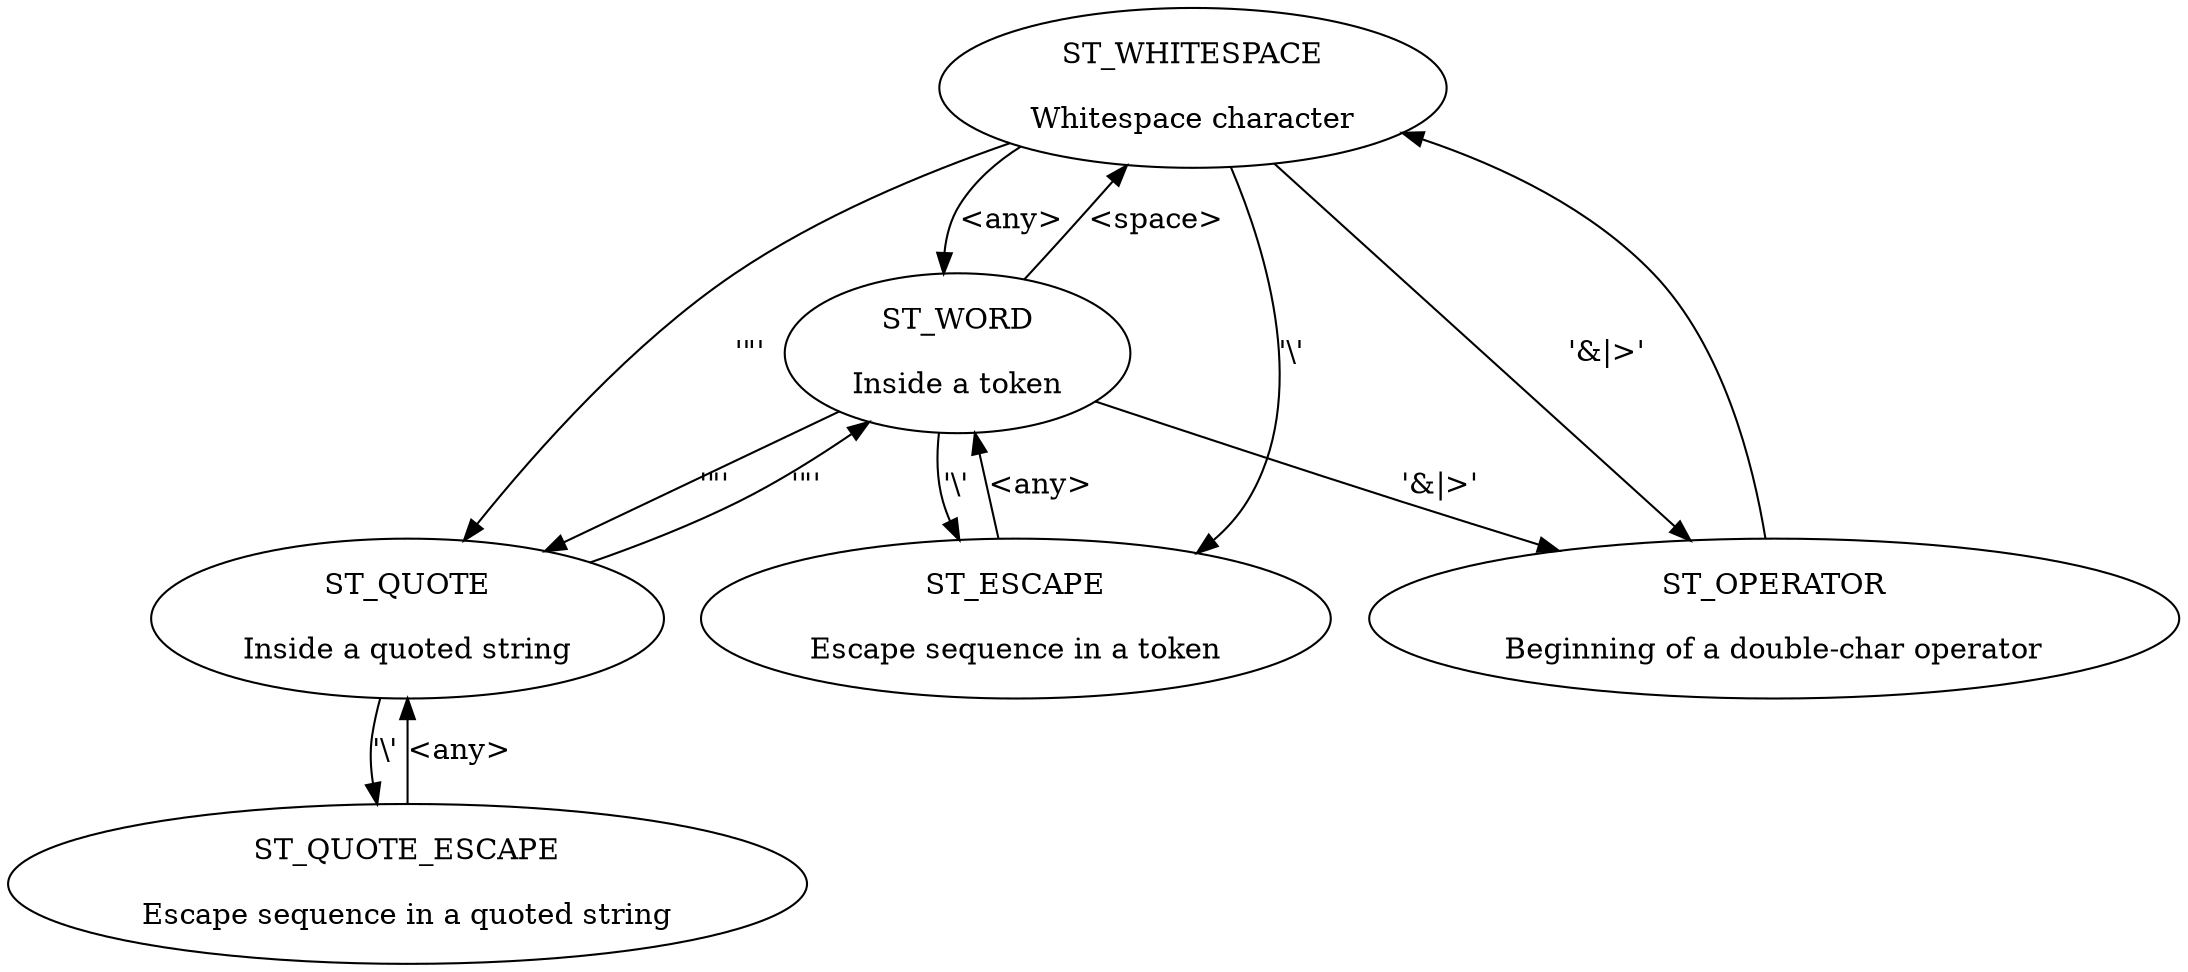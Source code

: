 digraph PSM {

ST_WHITESPACE [label="\N\n\nWhitespace character"];
ST_WORD [label="\N\n\nInside a token"];
ST_QUOTE [label="\N\n\nInside a quoted string"];
ST_ESCAPE [label="\N\n\nEscape sequence in a token"];  
ST_QUOTE_ESCAPE [label="\N\n\nEscape sequence in a quoted string"];  
ST_OPERATOR [label="\N\n\nBeginning of a double-char operator"];

ST_WHITESPACE -> ST_WORD [label="<any>"];
ST_WHITESPACE -> ST_QUOTE [label="'\"'"];
ST_WHITESPACE -> ST_ESCAPE [label="'\\'"];
ST_WHITESPACE -> ST_OPERATOR [label="'&|>'"];

ST_WORD -> ST_QUOTE [label="'\"'"];
ST_WORD -> ST_WHITESPACE [label="<space>"];
ST_WORD -> ST_ESCAPE [label="'\\'"];
ST_WORD -> ST_OPERATOR [label="'&|>'"];

ST_QUOTE -> ST_WORD [label="'\"'"];
ST_QUOTE -> ST_QUOTE_ESCAPE [label="'\\'"];

ST_ESCAPE -> ST_WORD [label="<any>"];

ST_QUOTE_ESCAPE -> ST_QUOTE [label="<any>"];

ST_OPERATOR -> ST_WHITESPACE;
}
